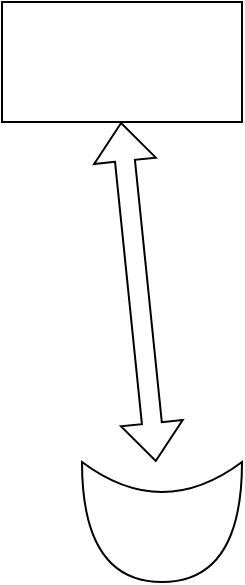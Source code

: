 <mxfile version="20.5.2" type="github">
  <diagram id="7EV94FmopAh-1TyWdTBT" name="Strona-1">
    <mxGraphModel dx="1422" dy="772" grid="1" gridSize="10" guides="1" tooltips="1" connect="1" arrows="1" fold="1" page="1" pageScale="1" pageWidth="827" pageHeight="1169" math="0" shadow="0">
      <root>
        <mxCell id="0" />
        <mxCell id="1" parent="0" />
        <mxCell id="FKsRl2tMhpfpN7Qq3ms3-1" value="" style="rounded=0;whiteSpace=wrap;html=1;" vertex="1" parent="1">
          <mxGeometry x="190" y="80" width="120" height="60" as="geometry" />
        </mxCell>
        <mxCell id="FKsRl2tMhpfpN7Qq3ms3-2" value="" style="shape=flexArrow;endArrow=classic;startArrow=classic;html=1;rounded=0;" edge="1" parent="1" target="FKsRl2tMhpfpN7Qq3ms3-3">
          <mxGeometry width="100" height="100" relative="1" as="geometry">
            <mxPoint x="249.5" y="140" as="sourcePoint" />
            <mxPoint x="249.5" y="-30" as="targetPoint" />
          </mxGeometry>
        </mxCell>
        <mxCell id="FKsRl2tMhpfpN7Qq3ms3-3" value="" style="shape=xor;whiteSpace=wrap;html=1;rotation=90;" vertex="1" parent="1">
          <mxGeometry x="240" y="300" width="60" height="80" as="geometry" />
        </mxCell>
      </root>
    </mxGraphModel>
  </diagram>
</mxfile>
